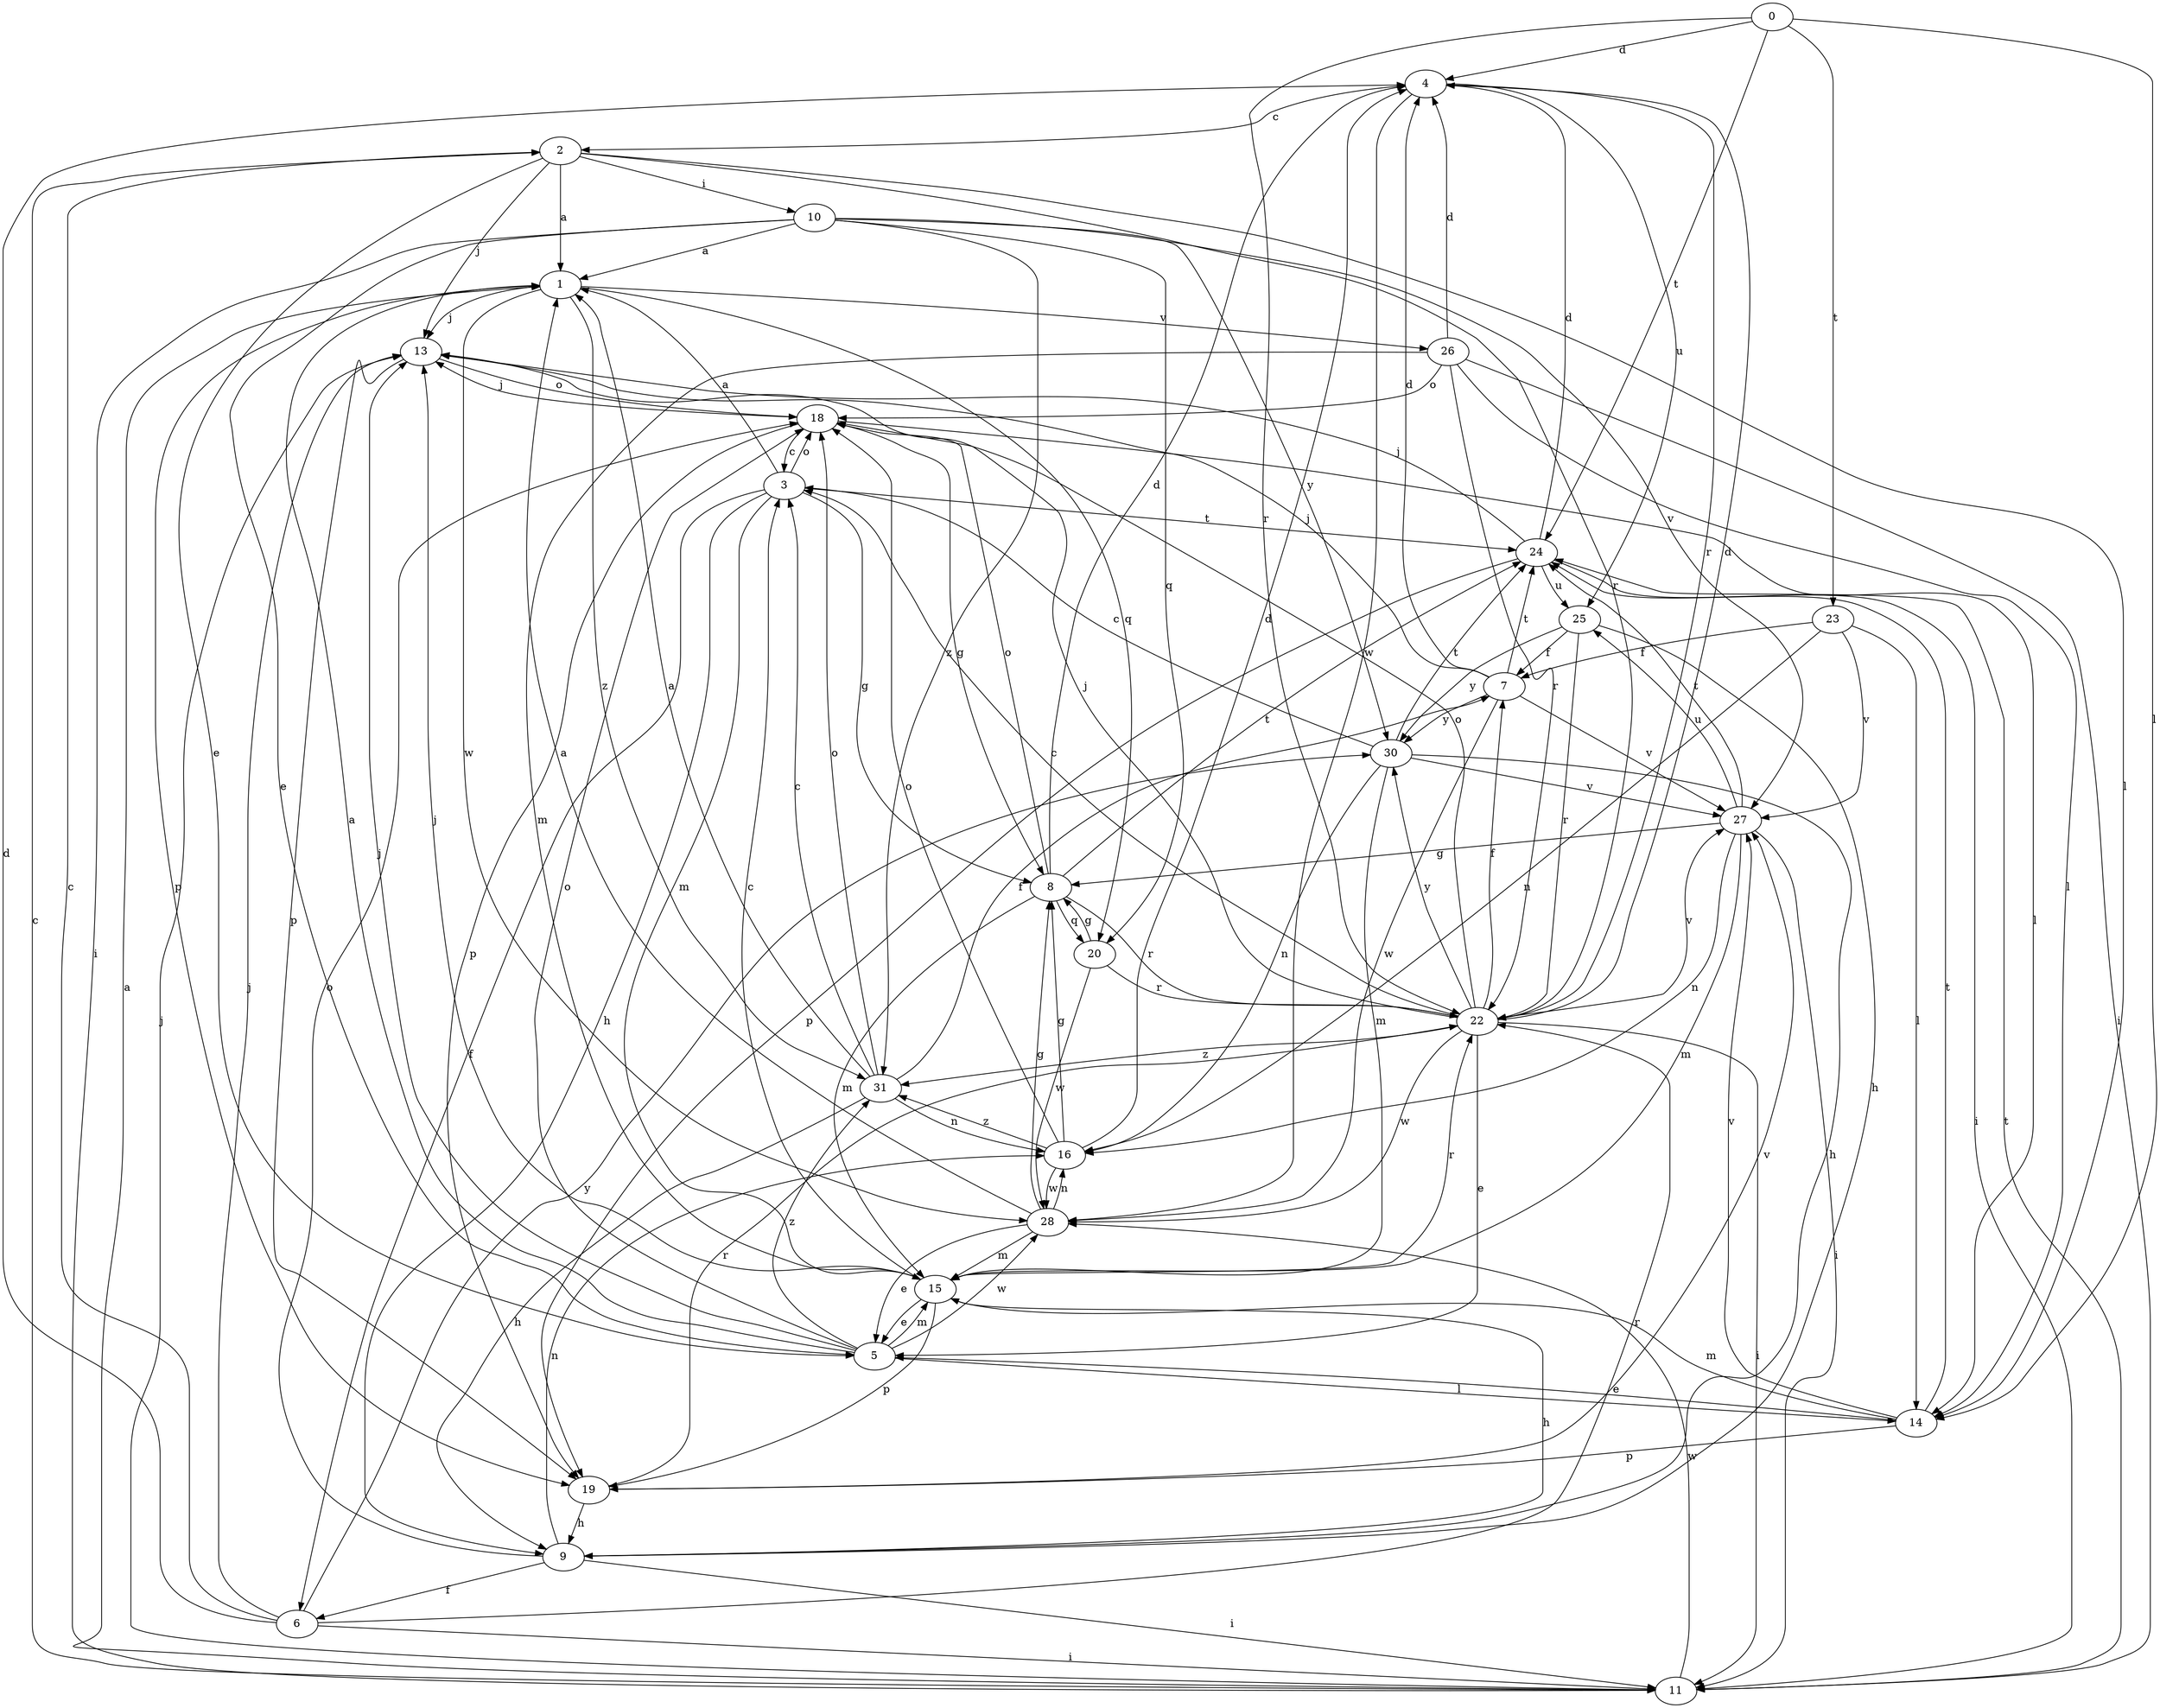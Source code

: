 strict digraph  {
0;
1;
2;
3;
4;
5;
6;
7;
8;
9;
10;
11;
13;
14;
15;
16;
18;
19;
20;
22;
23;
24;
25;
26;
27;
28;
30;
31;
0 -> 4  [label=d];
0 -> 14  [label=l];
0 -> 22  [label=r];
0 -> 23  [label=t];
0 -> 24  [label=t];
1 -> 13  [label=j];
1 -> 19  [label=p];
1 -> 20  [label=q];
1 -> 26  [label=v];
1 -> 28  [label=w];
1 -> 31  [label=z];
2 -> 1  [label=a];
2 -> 5  [label=e];
2 -> 10  [label=i];
2 -> 13  [label=j];
2 -> 14  [label=l];
2 -> 22  [label=r];
3 -> 1  [label=a];
3 -> 6  [label=f];
3 -> 8  [label=g];
3 -> 9  [label=h];
3 -> 15  [label=m];
3 -> 18  [label=o];
3 -> 24  [label=t];
4 -> 2  [label=c];
4 -> 22  [label=r];
4 -> 25  [label=u];
4 -> 28  [label=w];
5 -> 1  [label=a];
5 -> 13  [label=j];
5 -> 14  [label=l];
5 -> 15  [label=m];
5 -> 18  [label=o];
5 -> 28  [label=w];
5 -> 31  [label=z];
6 -> 2  [label=c];
6 -> 4  [label=d];
6 -> 11  [label=i];
6 -> 13  [label=j];
6 -> 22  [label=r];
6 -> 30  [label=y];
7 -> 4  [label=d];
7 -> 13  [label=j];
7 -> 24  [label=t];
7 -> 27  [label=v];
7 -> 28  [label=w];
7 -> 30  [label=y];
8 -> 4  [label=d];
8 -> 15  [label=m];
8 -> 18  [label=o];
8 -> 20  [label=q];
8 -> 22  [label=r];
8 -> 24  [label=t];
9 -> 6  [label=f];
9 -> 11  [label=i];
9 -> 16  [label=n];
9 -> 18  [label=o];
10 -> 1  [label=a];
10 -> 5  [label=e];
10 -> 11  [label=i];
10 -> 20  [label=q];
10 -> 27  [label=v];
10 -> 30  [label=y];
10 -> 31  [label=z];
11 -> 1  [label=a];
11 -> 2  [label=c];
11 -> 13  [label=j];
11 -> 24  [label=t];
11 -> 28  [label=w];
13 -> 18  [label=o];
13 -> 19  [label=p];
14 -> 5  [label=e];
14 -> 15  [label=m];
14 -> 19  [label=p];
14 -> 24  [label=t];
14 -> 27  [label=v];
15 -> 3  [label=c];
15 -> 5  [label=e];
15 -> 9  [label=h];
15 -> 13  [label=j];
15 -> 19  [label=p];
15 -> 22  [label=r];
16 -> 4  [label=d];
16 -> 8  [label=g];
16 -> 18  [label=o];
16 -> 28  [label=w];
16 -> 31  [label=z];
18 -> 3  [label=c];
18 -> 8  [label=g];
18 -> 13  [label=j];
18 -> 14  [label=l];
18 -> 19  [label=p];
19 -> 9  [label=h];
19 -> 22  [label=r];
19 -> 27  [label=v];
20 -> 8  [label=g];
20 -> 22  [label=r];
20 -> 28  [label=w];
22 -> 3  [label=c];
22 -> 4  [label=d];
22 -> 5  [label=e];
22 -> 7  [label=f];
22 -> 11  [label=i];
22 -> 13  [label=j];
22 -> 18  [label=o];
22 -> 27  [label=v];
22 -> 28  [label=w];
22 -> 30  [label=y];
22 -> 31  [label=z];
23 -> 7  [label=f];
23 -> 14  [label=l];
23 -> 16  [label=n];
23 -> 27  [label=v];
24 -> 4  [label=d];
24 -> 11  [label=i];
24 -> 13  [label=j];
24 -> 19  [label=p];
24 -> 25  [label=u];
25 -> 7  [label=f];
25 -> 9  [label=h];
25 -> 22  [label=r];
25 -> 30  [label=y];
26 -> 4  [label=d];
26 -> 11  [label=i];
26 -> 14  [label=l];
26 -> 15  [label=m];
26 -> 18  [label=o];
26 -> 22  [label=r];
27 -> 8  [label=g];
27 -> 11  [label=i];
27 -> 15  [label=m];
27 -> 16  [label=n];
27 -> 24  [label=t];
27 -> 25  [label=u];
28 -> 1  [label=a];
28 -> 5  [label=e];
28 -> 8  [label=g];
28 -> 15  [label=m];
28 -> 16  [label=n];
30 -> 3  [label=c];
30 -> 9  [label=h];
30 -> 15  [label=m];
30 -> 16  [label=n];
30 -> 24  [label=t];
30 -> 27  [label=v];
31 -> 1  [label=a];
31 -> 3  [label=c];
31 -> 7  [label=f];
31 -> 9  [label=h];
31 -> 16  [label=n];
31 -> 18  [label=o];
}
